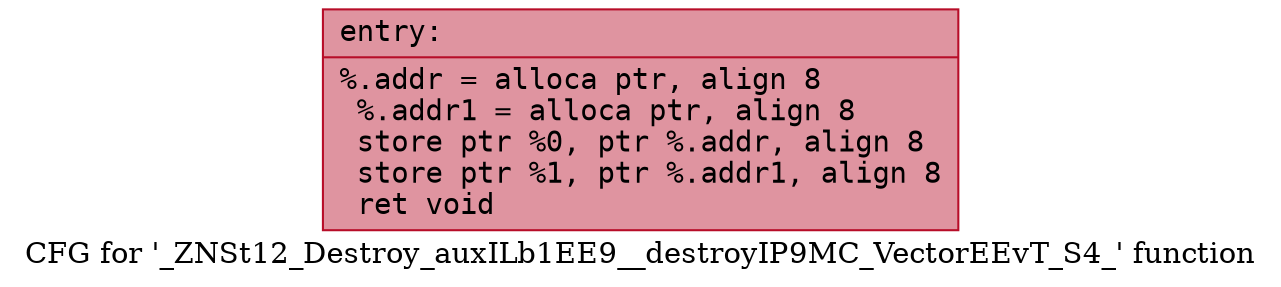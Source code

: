 digraph "CFG for '_ZNSt12_Destroy_auxILb1EE9__destroyIP9MC_VectorEEvT_S4_' function" {
	label="CFG for '_ZNSt12_Destroy_auxILb1EE9__destroyIP9MC_VectorEEvT_S4_' function";

	Node0x55dab48692d0 [shape=record,color="#b70d28ff", style=filled, fillcolor="#b70d2870" fontname="Courier",label="{entry:\l|  %.addr = alloca ptr, align 8\l  %.addr1 = alloca ptr, align 8\l  store ptr %0, ptr %.addr, align 8\l  store ptr %1, ptr %.addr1, align 8\l  ret void\l}"];
}
